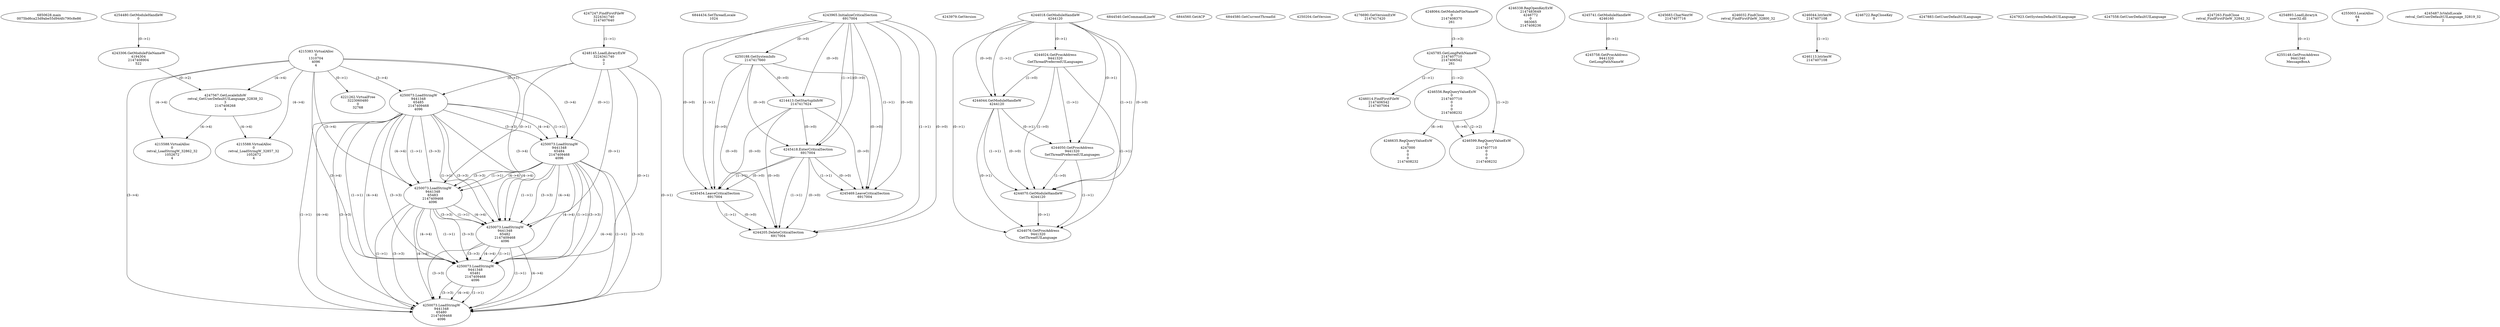// Global SCDG with merge call
digraph {
	0 [label="6850628.main
0075bd6ca23d9abe55d944fc790c8e86"]
	1 [label="4254480.GetModuleHandleW
0"]
	2 [label="6844434.SetThreadLocale
1024"]
	3 [label="4243965.InitializeCriticalSection
6917004"]
	4 [label="4243979.GetVersion
"]
	5 [label="4244018.GetModuleHandleW
4244120"]
	6 [label="4244024.GetProcAddress
9441320
GetThreadPreferredUILanguages"]
	5 -> 6 [label="(0-->1)"]
	7 [label="4244044.GetModuleHandleW
4244120"]
	5 -> 7 [label="(1-->1)"]
	5 -> 7 [label="(0-->0)"]
	6 -> 7 [label="(1-->0)"]
	8 [label="4244050.GetProcAddress
9441320
SetThreadPreferredUILanguages"]
	5 -> 8 [label="(0-->1)"]
	6 -> 8 [label="(1-->1)"]
	7 -> 8 [label="(0-->1)"]
	9 [label="4244070.GetModuleHandleW
4244120"]
	5 -> 9 [label="(1-->1)"]
	7 -> 9 [label="(1-->1)"]
	5 -> 9 [label="(0-->0)"]
	6 -> 9 [label="(1-->0)"]
	7 -> 9 [label="(0-->0)"]
	8 -> 9 [label="(1-->0)"]
	10 [label="4244076.GetProcAddress
9441320
GetThreadUILanguage"]
	5 -> 10 [label="(0-->1)"]
	6 -> 10 [label="(1-->1)"]
	7 -> 10 [label="(0-->1)"]
	8 -> 10 [label="(1-->1)"]
	9 -> 10 [label="(0-->1)"]
	11 [label="4250188.GetSystemInfo
2147417660"]
	3 -> 11 [label="(0-->0)"]
	12 [label="6844540.GetCommandLineW
"]
	13 [label="4214413.GetStartupInfoW
2147417624"]
	3 -> 13 [label="(0-->0)"]
	11 -> 13 [label="(0-->0)"]
	14 [label="6844560.GetACP
"]
	15 [label="6844580.GetCurrentThreadId
"]
	16 [label="4250204.GetVersion
"]
	17 [label="4276690.GetVersionExW
2147417420"]
	18 [label="4243306.GetModuleFileNameW
4194304
2147408904
522"]
	1 -> 18 [label="(0-->1)"]
	19 [label="4248064.GetModuleFileNameW
0
2147408370
261"]
	20 [label="4215383.VirtualAlloc
0
1310704
4096
4"]
	21 [label="4246338.RegOpenKeyExW
2147483649
4246772
0
983065
2147408236"]
	22 [label="4245741.GetModuleHandleW
4246160"]
	23 [label="4245758.GetProcAddress
9441320
GetLongPathNameW"]
	22 -> 23 [label="(0-->1)"]
	24 [label="4245785.GetLongPathNameW
2147407710
2147406542
261"]
	19 -> 24 [label="(3-->3)"]
	25 [label="4245683.CharNextW
2147407716"]
	26 [label="4246014.FindFirstFileW
2147406542
2147407064"]
	24 -> 26 [label="(2-->1)"]
	27 [label="4246032.FindClose
retval_FindFirstFileW_32800_32"]
	28 [label="4246044.lstrlenW
2147407108"]
	29 [label="4246113.lstrlenW
2147407108"]
	28 -> 29 [label="(1-->1)"]
	30 [label="4246556.RegQueryValueExW
0
2147407710
0
0
0
2147408232"]
	24 -> 30 [label="(1-->2)"]
	31 [label="4246599.RegQueryValueExW
0
2147407710
0
0
0
2147408232"]
	24 -> 31 [label="(1-->2)"]
	30 -> 31 [label="(2-->2)"]
	30 -> 31 [label="(6-->6)"]
	32 [label="4246722.RegCloseKey
0"]
	33 [label="4247883.GetUserDefaultUILanguage
"]
	34 [label="4245418.EnterCriticalSection
6917004"]
	3 -> 34 [label="(1-->1)"]
	3 -> 34 [label="(0-->0)"]
	11 -> 34 [label="(0-->0)"]
	13 -> 34 [label="(0-->0)"]
	35 [label="4245454.LeaveCriticalSection
6917004"]
	3 -> 35 [label="(1-->1)"]
	34 -> 35 [label="(1-->1)"]
	3 -> 35 [label="(0-->0)"]
	11 -> 35 [label="(0-->0)"]
	13 -> 35 [label="(0-->0)"]
	34 -> 35 [label="(0-->0)"]
	36 [label="4247923.GetSystemDefaultUILanguage
"]
	37 [label="4247558.GetUserDefaultUILanguage
"]
	38 [label="4247567.GetLocaleInfoW
retval_GetUserDefaultUILanguage_32838_32
3
2147408268
4"]
	18 -> 38 [label="(0-->2)"]
	20 -> 38 [label="(4-->4)"]
	39 [label="4247247.FindFirstFileW
3224341740
2147407640"]
	40 [label="4247263.FindClose
retval_FindFirstFileW_32842_32"]
	41 [label="4248145.LoadLibraryExW
3224341740
0
2"]
	39 -> 41 [label="(1-->1)"]
	42 [label="4250073.LoadStringW
9441348
65485
2147409468
4096"]
	41 -> 42 [label="(0-->1)"]
	20 -> 42 [label="(3-->4)"]
	43 [label="4250073.LoadStringW
9441348
65484
2147409468
4096"]
	41 -> 43 [label="(0-->1)"]
	42 -> 43 [label="(1-->1)"]
	42 -> 43 [label="(3-->3)"]
	20 -> 43 [label="(3-->4)"]
	42 -> 43 [label="(4-->4)"]
	44 [label="4250073.LoadStringW
9441348
65483
2147409468
4096"]
	41 -> 44 [label="(0-->1)"]
	42 -> 44 [label="(1-->1)"]
	43 -> 44 [label="(1-->1)"]
	42 -> 44 [label="(3-->3)"]
	43 -> 44 [label="(3-->3)"]
	20 -> 44 [label="(3-->4)"]
	42 -> 44 [label="(4-->4)"]
	43 -> 44 [label="(4-->4)"]
	45 [label="4250073.LoadStringW
9441348
65482
2147409468
4096"]
	41 -> 45 [label="(0-->1)"]
	42 -> 45 [label="(1-->1)"]
	43 -> 45 [label="(1-->1)"]
	44 -> 45 [label="(1-->1)"]
	42 -> 45 [label="(3-->3)"]
	43 -> 45 [label="(3-->3)"]
	44 -> 45 [label="(3-->3)"]
	20 -> 45 [label="(3-->4)"]
	42 -> 45 [label="(4-->4)"]
	43 -> 45 [label="(4-->4)"]
	44 -> 45 [label="(4-->4)"]
	46 [label="4250073.LoadStringW
9441348
65481
2147409468
4096"]
	41 -> 46 [label="(0-->1)"]
	42 -> 46 [label="(1-->1)"]
	43 -> 46 [label="(1-->1)"]
	44 -> 46 [label="(1-->1)"]
	45 -> 46 [label="(1-->1)"]
	42 -> 46 [label="(3-->3)"]
	43 -> 46 [label="(3-->3)"]
	44 -> 46 [label="(3-->3)"]
	45 -> 46 [label="(3-->3)"]
	20 -> 46 [label="(3-->4)"]
	42 -> 46 [label="(4-->4)"]
	43 -> 46 [label="(4-->4)"]
	44 -> 46 [label="(4-->4)"]
	45 -> 46 [label="(4-->4)"]
	47 [label="4250073.LoadStringW
9441348
65480
2147409468
4096"]
	41 -> 47 [label="(0-->1)"]
	42 -> 47 [label="(1-->1)"]
	43 -> 47 [label="(1-->1)"]
	44 -> 47 [label="(1-->1)"]
	45 -> 47 [label="(1-->1)"]
	46 -> 47 [label="(1-->1)"]
	42 -> 47 [label="(3-->3)"]
	43 -> 47 [label="(3-->3)"]
	44 -> 47 [label="(3-->3)"]
	45 -> 47 [label="(3-->3)"]
	46 -> 47 [label="(3-->3)"]
	20 -> 47 [label="(3-->4)"]
	42 -> 47 [label="(4-->4)"]
	43 -> 47 [label="(4-->4)"]
	44 -> 47 [label="(4-->4)"]
	45 -> 47 [label="(4-->4)"]
	46 -> 47 [label="(4-->4)"]
	48 [label="4254893.LoadLibraryA
user32.dll"]
	49 [label="4255003.LocalAlloc
64
8"]
	50 [label="4255148.GetProcAddress
9441340
MessageBoxA"]
	48 -> 50 [label="(0-->1)"]
	51 [label="4244205.DeleteCriticalSection
6917004"]
	3 -> 51 [label="(1-->1)"]
	34 -> 51 [label="(1-->1)"]
	35 -> 51 [label="(1-->1)"]
	3 -> 51 [label="(0-->0)"]
	11 -> 51 [label="(0-->0)"]
	13 -> 51 [label="(0-->0)"]
	34 -> 51 [label="(0-->0)"]
	35 -> 51 [label="(0-->0)"]
	52 [label="4221262.VirtualFree
3223060480
0
32768"]
	20 -> 52 [label="(0-->1)"]
	53 [label="4246635.RegQueryValueExW
0
4247000
0
0
0
2147408232"]
	30 -> 53 [label="(6-->6)"]
	54 [label="4245469.LeaveCriticalSection
6917004"]
	3 -> 54 [label="(1-->1)"]
	34 -> 54 [label="(1-->1)"]
	3 -> 54 [label="(0-->0)"]
	11 -> 54 [label="(0-->0)"]
	13 -> 54 [label="(0-->0)"]
	34 -> 54 [label="(0-->0)"]
	55 [label="4245487.IsValidLocale
retval_GetUserDefaultUILanguage_32819_32
2"]
	56 [label="4215588.VirtualAlloc
0
retval_LoadStringW_32862_32
1052672
4"]
	20 -> 56 [label="(4-->4)"]
	38 -> 56 [label="(4-->4)"]
	57 [label="4215588.VirtualAlloc
0
retval_LoadStringW_32857_32
1052672
4"]
	20 -> 57 [label="(4-->4)"]
	38 -> 57 [label="(4-->4)"]
}
